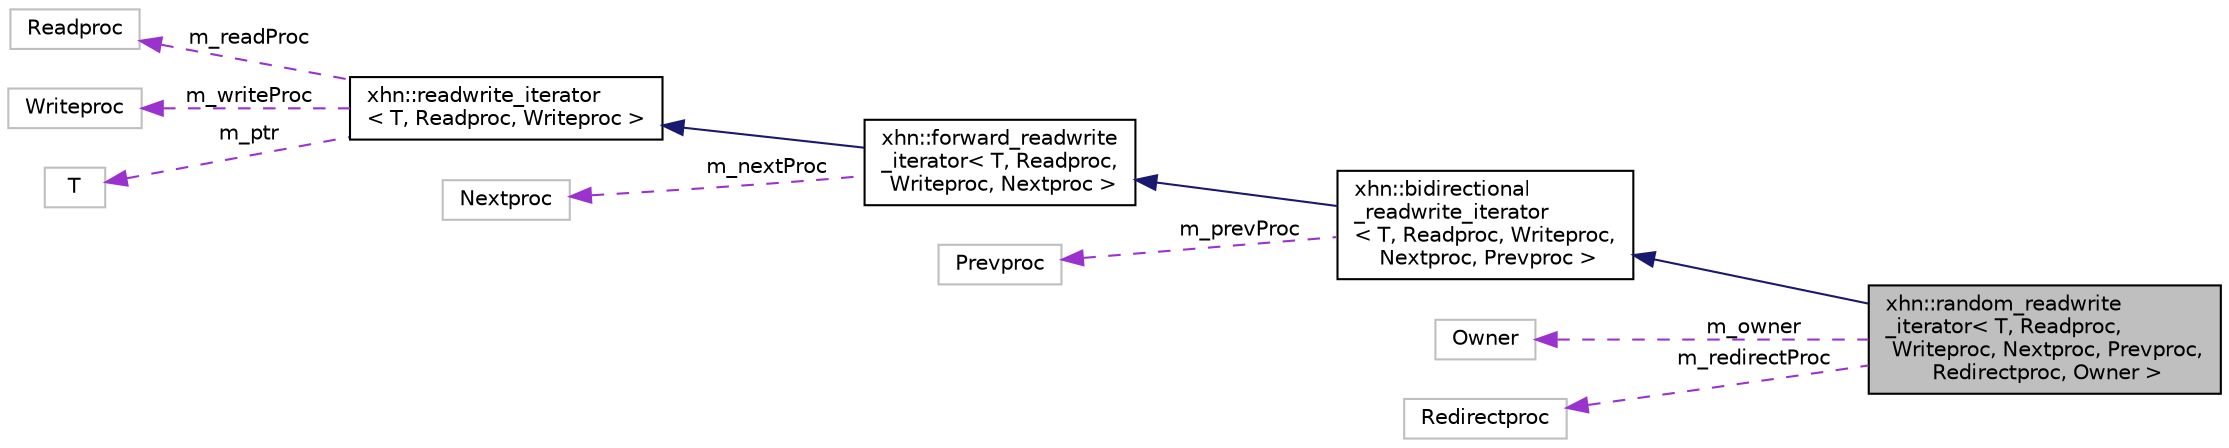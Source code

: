 digraph "xhn::random_readwrite_iterator&lt; T, Readproc, Writeproc, Nextproc, Prevproc, Redirectproc, Owner &gt;"
{
  edge [fontname="Helvetica",fontsize="10",labelfontname="Helvetica",labelfontsize="10"];
  node [fontname="Helvetica",fontsize="10",shape=record];
  rankdir="LR";
  Node1 [label="xhn::random_readwrite\l_iterator\< T, Readproc,\l Writeproc, Nextproc, Prevproc,\l Redirectproc, Owner \>",height=0.2,width=0.4,color="black", fillcolor="grey75", style="filled", fontcolor="black"];
  Node2 -> Node1 [dir="back",color="midnightblue",fontsize="10",style="solid",fontname="Helvetica"];
  Node2 [label="xhn::bidirectional\l_readwrite_iterator\l\< T, Readproc, Writeproc,\l Nextproc, Prevproc \>",height=0.2,width=0.4,color="black", fillcolor="white", style="filled",URL="$classxhn_1_1bidirectional__readwrite__iterator.html"];
  Node3 -> Node2 [dir="back",color="midnightblue",fontsize="10",style="solid",fontname="Helvetica"];
  Node3 [label="xhn::forward_readwrite\l_iterator\< T, Readproc,\l Writeproc, Nextproc \>",height=0.2,width=0.4,color="black", fillcolor="white", style="filled",URL="$classxhn_1_1forward__readwrite__iterator.html"];
  Node4 -> Node3 [dir="back",color="midnightblue",fontsize="10",style="solid",fontname="Helvetica"];
  Node4 [label="xhn::readwrite_iterator\l\< T, Readproc, Writeproc \>",height=0.2,width=0.4,color="black", fillcolor="white", style="filled",URL="$classxhn_1_1readwrite__iterator.html"];
  Node5 -> Node4 [dir="back",color="darkorchid3",fontsize="10",style="dashed",label=" m_readProc" ,fontname="Helvetica"];
  Node5 [label="Readproc",height=0.2,width=0.4,color="grey75", fillcolor="white", style="filled"];
  Node6 -> Node4 [dir="back",color="darkorchid3",fontsize="10",style="dashed",label=" m_writeProc" ,fontname="Helvetica"];
  Node6 [label="Writeproc",height=0.2,width=0.4,color="grey75", fillcolor="white", style="filled"];
  Node7 -> Node4 [dir="back",color="darkorchid3",fontsize="10",style="dashed",label=" m_ptr" ,fontname="Helvetica"];
  Node7 [label="T",height=0.2,width=0.4,color="grey75", fillcolor="white", style="filled"];
  Node8 -> Node3 [dir="back",color="darkorchid3",fontsize="10",style="dashed",label=" m_nextProc" ,fontname="Helvetica"];
  Node8 [label="Nextproc",height=0.2,width=0.4,color="grey75", fillcolor="white", style="filled"];
  Node9 -> Node2 [dir="back",color="darkorchid3",fontsize="10",style="dashed",label=" m_prevProc" ,fontname="Helvetica"];
  Node9 [label="Prevproc",height=0.2,width=0.4,color="grey75", fillcolor="white", style="filled"];
  Node10 -> Node1 [dir="back",color="darkorchid3",fontsize="10",style="dashed",label=" m_owner" ,fontname="Helvetica"];
  Node10 [label="Owner",height=0.2,width=0.4,color="grey75", fillcolor="white", style="filled"];
  Node11 -> Node1 [dir="back",color="darkorchid3",fontsize="10",style="dashed",label=" m_redirectProc" ,fontname="Helvetica"];
  Node11 [label="Redirectproc",height=0.2,width=0.4,color="grey75", fillcolor="white", style="filled"];
}
